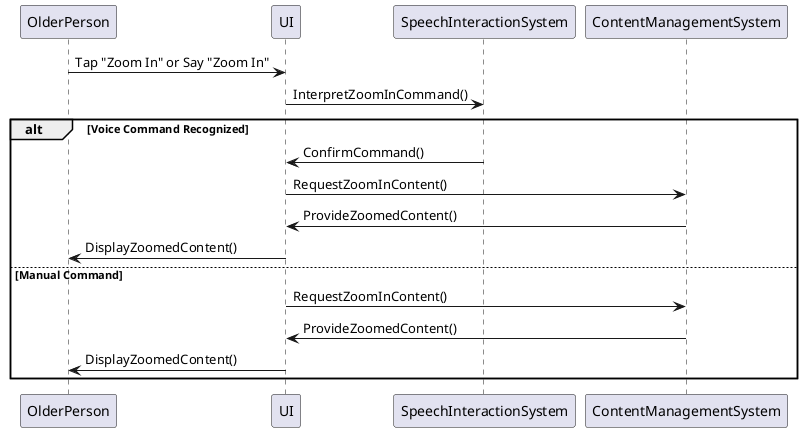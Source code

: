 @startuml
participant OlderPerson
participant UI
participant SpeechInteractionSystem
participant ContentManagementSystem

OlderPerson -> UI : Tap "Zoom In" or Say "Zoom In"
UI -> SpeechInteractionSystem : InterpretZoomInCommand()
alt Voice Command Recognized
    SpeechInteractionSystem -> UI : ConfirmCommand()
    UI -> ContentManagementSystem : RequestZoomInContent()
    ContentManagementSystem -> UI : ProvideZoomedContent()
    UI -> OlderPerson : DisplayZoomedContent()
else Manual Command
    UI -> ContentManagementSystem : RequestZoomInContent()
    ContentManagementSystem -> UI : ProvideZoomedContent()
    UI -> OlderPerson : DisplayZoomedContent()
end
@enduml